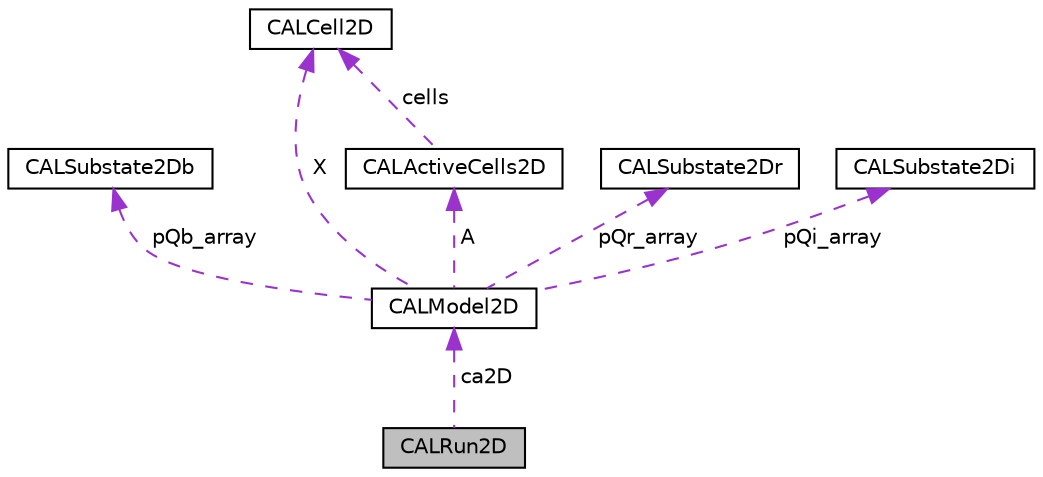 digraph "CALRun2D"
{
  edge [fontname="Helvetica",fontsize="10",labelfontname="Helvetica",labelfontsize="10"];
  node [fontname="Helvetica",fontsize="10",shape=record];
  Node1 [label="CALRun2D",height=0.2,width=0.4,color="black", fillcolor="grey75", style="filled" fontcolor="black"];
  Node2 -> Node1 [dir="back",color="darkorchid3",fontsize="10",style="dashed",label=" ca2D" ,fontname="Helvetica"];
  Node2 [label="CALModel2D",height=0.2,width=0.4,color="black", fillcolor="white", style="filled",URL="$struct_c_a_l_model2_d.html",tooltip="Structure defining the 2D cellular automaton. "];
  Node3 -> Node2 [dir="back",color="darkorchid3",fontsize="10",style="dashed",label=" pQb_array" ,fontname="Helvetica"];
  Node3 [label="CALSubstate2Db",height=0.2,width=0.4,color="black", fillcolor="white", style="filled",URL="$struct_c_a_l_substate2_db.html",tooltip="8 bit (256 values) 2D integer substate; it can also be used for 1 bit boolean substates. "];
  Node4 -> Node2 [dir="back",color="darkorchid3",fontsize="10",style="dashed",label=" A" ,fontname="Helvetica"];
  Node4 [label="CALActiveCells2D",height=0.2,width=0.4,color="black", fillcolor="white", style="filled",URL="$struct_c_a_l_active_cells2_d.html",tooltip="Active cells structure. "];
  Node5 -> Node4 [dir="back",color="darkorchid3",fontsize="10",style="dashed",label=" cells" ,fontname="Helvetica"];
  Node5 [label="CALCell2D",height=0.2,width=0.4,color="black", fillcolor="white", style="filled",URL="$struct_c_a_l_cell2_d.html",tooltip="2D cell&#39;s coordinates structure. "];
  Node6 -> Node2 [dir="back",color="darkorchid3",fontsize="10",style="dashed",label=" pQr_array" ,fontname="Helvetica"];
  Node6 [label="CALSubstate2Dr",height=0.2,width=0.4,color="black", fillcolor="white", style="filled",URL="$struct_c_a_l_substate2_dr.html",tooltip="2D real (floating point) substate. "];
  Node5 -> Node2 [dir="back",color="darkorchid3",fontsize="10",style="dashed",label=" X" ,fontname="Helvetica"];
  Node7 -> Node2 [dir="back",color="darkorchid3",fontsize="10",style="dashed",label=" pQi_array" ,fontname="Helvetica"];
  Node7 [label="CALSubstate2Di",height=0.2,width=0.4,color="black", fillcolor="white", style="filled",URL="$struct_c_a_l_substate2_di.html",tooltip="2D integer substate. "];
}
